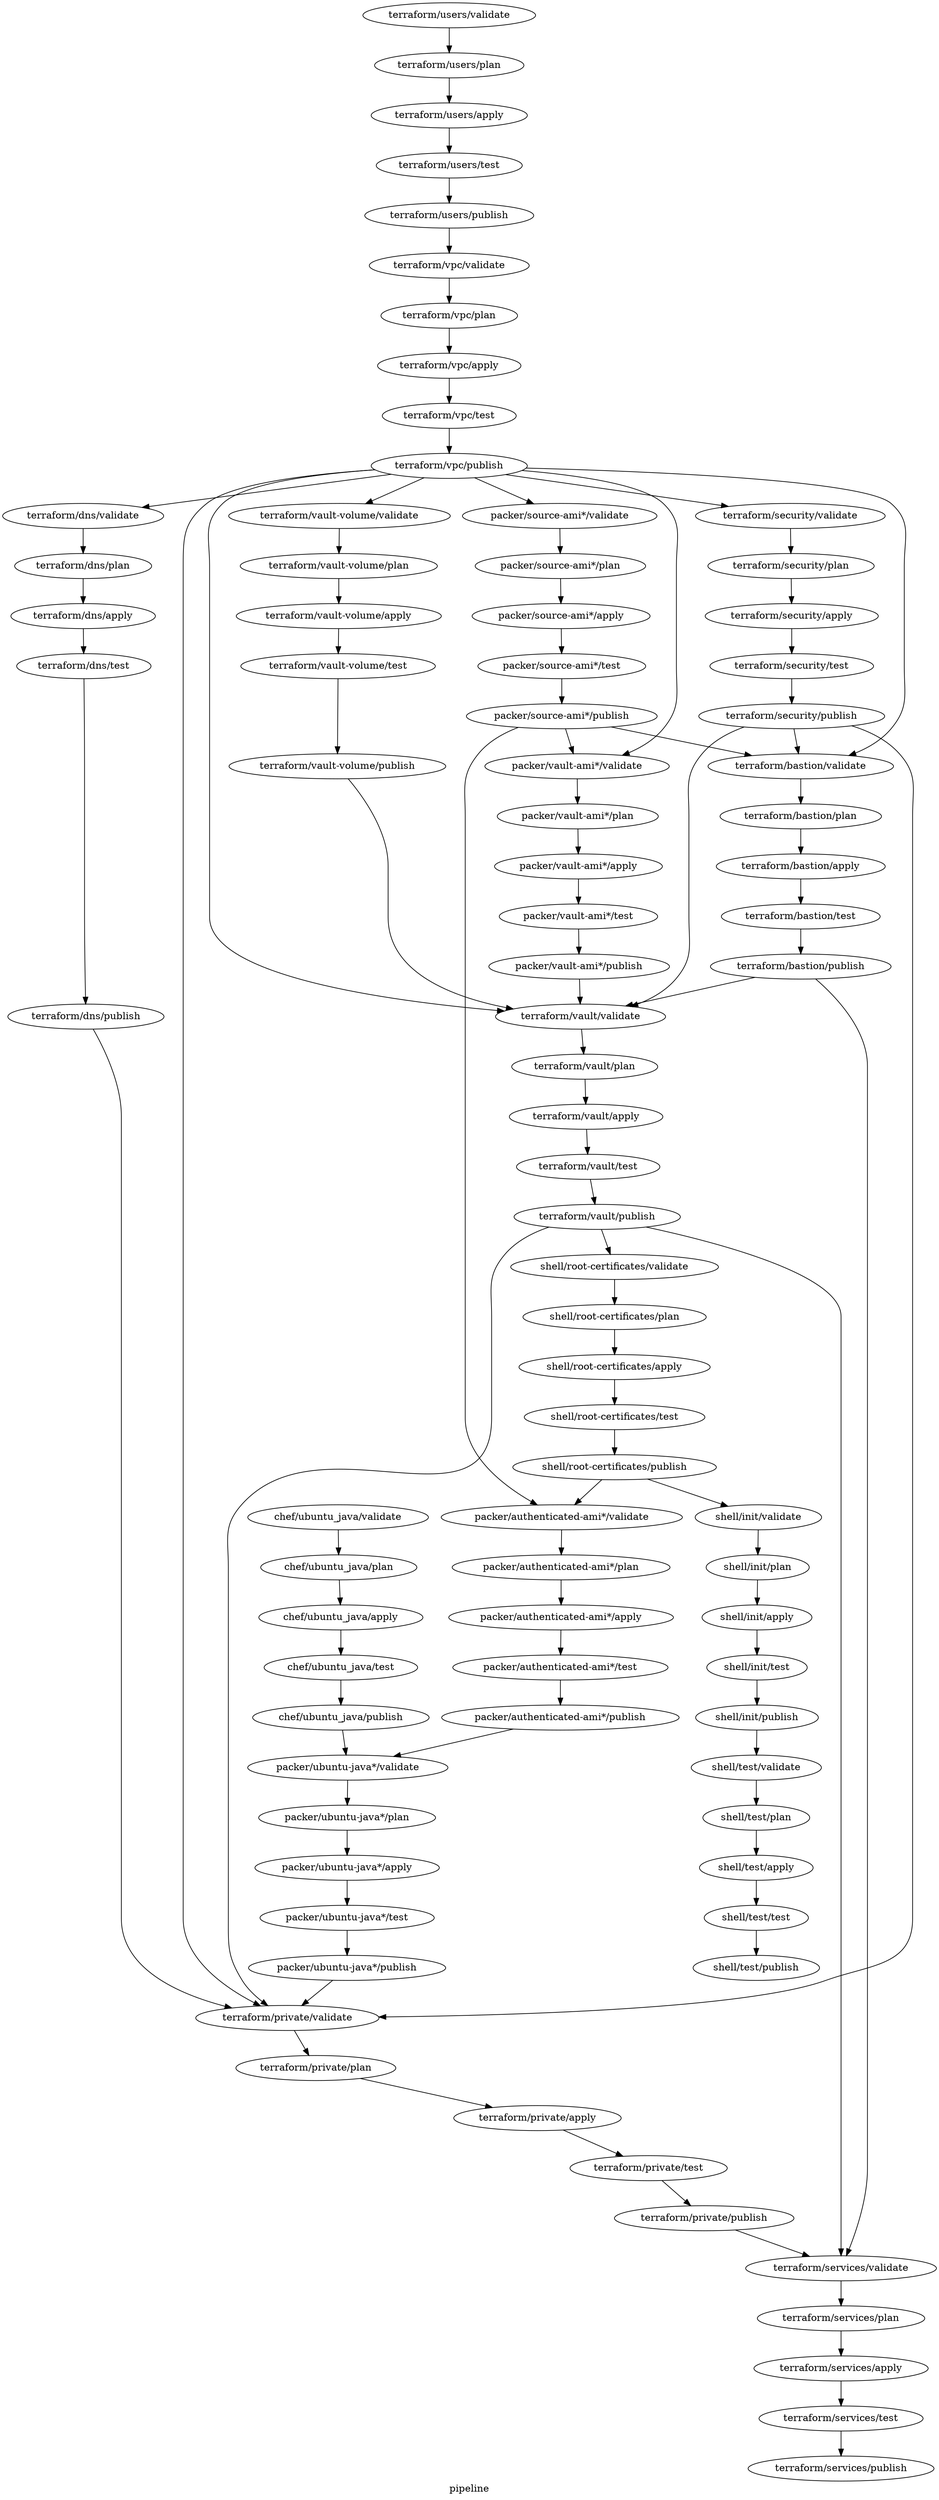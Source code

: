 digraph "G" {
label="pipeline";
"terraform/security/validate";
"shell/init/validate";
"packer/vault-ami*/validate";
"terraform/vault-volume/validate";
"terraform/private/apply";
"packer/ubuntu-java*/test";
"packer/vault-ami*/test";
"packer/authenticated-ami*/validate";
"shell/test/validate";
"terraform/users/validate";
"shell/root-certificates/test";
"terraform/users/publish";
"terraform/dns/validate";
"terraform/vpc/plan";
"chef/ubuntu_java/test";
"shell/test/apply";
"terraform/vpc/validate";
"packer/ubuntu-java*/apply";
"packer/authenticated-ami*/apply";
"terraform/vault/publish";
"terraform/services/validate";
"terraform/vault-volume/plan";
"packer/vault-ami*/plan";
"terraform/bastion/plan";
"packer/source-ami*/apply";
"terraform/private/test";
"shell/init/plan";
"terraform/vault/apply";
"terraform/vault-volume/test";
"terraform/security/apply";
"packer/vault-ami*/publish";
"terraform/users/plan";
"terraform/vault/test";
"terraform/users/apply";
"terraform/vault/plan";
"shell/root-certificates/apply";
"shell/init/publish";
"shell/test/test";
"packer/ubuntu-java*/publish";
"terraform/services/apply";
"packer/authenticated-ami*/plan";
"terraform/services/test";
"packer/source-ami*/publish";
"packer/authenticated-ami*/test";
"packer/vault-ami*/apply";
"terraform/vpc/publish";
"packer/source-ami*/test";
"terraform/users/test";
"chef/ubuntu_java/apply";
"shell/root-certificates/plan";
"shell/init/test";
"chef/ubuntu_java/plan";
"terraform/dns/apply";
"terraform/security/plan";
"packer/source-ami*/validate";
"shell/init/apply";
"chef/ubuntu_java/validate";
"shell/root-certificates/validate";
"terraform/private/validate";
"terraform/bastion/test";
"terraform/vault/validate";
"chef/ubuntu_java/publish";
"packer/ubuntu-java*/validate";
"terraform/dns/plan";
"shell/test/plan";
"terraform/private/plan";
"terraform/vpc/test";
"terraform/security/test";
"terraform/services/plan";
"shell/test/publish";
"packer/ubuntu-java*/plan";
"terraform/vault-volume/publish";
"terraform/vpc/apply";
"terraform/private/publish";
"terraform/vault-volume/apply";
"terraform/dns/publish";
"packer/source-ami*/plan";
"packer/authenticated-ami*/publish";
"terraform/services/publish";
"terraform/bastion/publish";
"terraform/bastion/validate";
"terraform/dns/test";
"terraform/bastion/apply";
"terraform/security/publish";
"shell/root-certificates/publish";
"terraform/security/validate" -> "terraform/security/plan"  [key=0];
"shell/init/validate" -> "shell/init/plan"  [key=0];
"packer/vault-ami*/validate" -> "packer/vault-ami*/plan"  [key=0];
"terraform/vault-volume/validate" -> "terraform/vault-volume/plan"  [key=0];
"terraform/private/apply" -> "terraform/private/test"  [key=0];
"packer/ubuntu-java*/test" -> "packer/ubuntu-java*/publish"  [key=0];
"packer/vault-ami*/test" -> "packer/vault-ami*/publish"  [key=0];
"packer/authenticated-ami*/validate" -> "packer/authenticated-ami*/plan"  [key=0];
"shell/test/validate" -> "shell/test/plan"  [key=0];
"terraform/users/validate" -> "terraform/users/plan"  [key=0];
"shell/root-certificates/test" -> "shell/root-certificates/publish"  [key=0];
"terraform/users/publish" -> "terraform/vpc/validate"  [key=0];
"terraform/dns/validate" -> "terraform/dns/plan"  [key=0];
"terraform/vpc/plan" -> "terraform/vpc/apply"  [key=0];
"chef/ubuntu_java/test" -> "chef/ubuntu_java/publish"  [key=0];
"shell/test/apply" -> "shell/test/test"  [key=0];
"terraform/vpc/validate" -> "terraform/vpc/plan"  [key=0];
"packer/ubuntu-java*/apply" -> "packer/ubuntu-java*/test"  [key=0];
"packer/authenticated-ami*/apply" -> "packer/authenticated-ami*/test"  [key=0];
"terraform/vault/publish" -> "shell/root-certificates/validate"  [key=0];
"terraform/vault/publish" -> "terraform/services/validate"  [key=0];
"terraform/vault/publish" -> "terraform/private/validate"  [key=0];
"terraform/services/validate" -> "terraform/services/plan"  [key=0];
"terraform/vault-volume/plan" -> "terraform/vault-volume/apply"  [key=0];
"packer/vault-ami*/plan" -> "packer/vault-ami*/apply"  [key=0];
"terraform/bastion/plan" -> "terraform/bastion/apply"  [key=0];
"packer/source-ami*/apply" -> "packer/source-ami*/test"  [key=0];
"terraform/private/test" -> "terraform/private/publish"  [key=0];
"shell/init/plan" -> "shell/init/apply"  [key=0];
"terraform/vault/apply" -> "terraform/vault/test"  [key=0];
"terraform/vault-volume/test" -> "terraform/vault-volume/publish"  [key=0];
"terraform/security/apply" -> "terraform/security/test"  [key=0];
"packer/vault-ami*/publish" -> "terraform/vault/validate"  [key=0];
"terraform/users/plan" -> "terraform/users/apply"  [key=0];
"terraform/vault/test" -> "terraform/vault/publish"  [key=0];
"terraform/users/apply" -> "terraform/users/test"  [key=0];
"terraform/vault/plan" -> "terraform/vault/apply"  [key=0];
"shell/root-certificates/apply" -> "shell/root-certificates/test"  [key=0];
"shell/init/publish" -> "shell/test/validate"  [key=0];
"shell/test/test" -> "shell/test/publish"  [key=0];
"packer/ubuntu-java*/publish" -> "terraform/private/validate"  [key=0];
"terraform/services/apply" -> "terraform/services/test"  [key=0];
"packer/authenticated-ami*/plan" -> "packer/authenticated-ami*/apply"  [key=0];
"terraform/services/test" -> "terraform/services/publish"  [key=0];
"packer/source-ami*/publish" -> "packer/vault-ami*/validate"  [key=0];
"packer/source-ami*/publish" -> "terraform/bastion/validate"  [key=0];
"packer/source-ami*/publish" -> "packer/authenticated-ami*/validate"  [key=0];
"packer/authenticated-ami*/test" -> "packer/authenticated-ami*/publish"  [key=0];
"packer/vault-ami*/apply" -> "packer/vault-ami*/test"  [key=0];
"terraform/vpc/publish" -> "packer/vault-ami*/validate"  [key=0];
"terraform/vpc/publish" -> "packer/source-ami*/validate"  [key=0];
"terraform/vpc/publish" -> "terraform/bastion/validate"  [key=0];
"terraform/vpc/publish" -> "terraform/security/validate"  [key=0];
"terraform/vpc/publish" -> "terraform/dns/validate"  [key=0];
"terraform/vpc/publish" -> "terraform/vault/validate"  [key=0];
"terraform/vpc/publish" -> "terraform/vault-volume/validate"  [key=0];
"terraform/vpc/publish" -> "terraform/private/validate"  [key=0];
"packer/source-ami*/test" -> "packer/source-ami*/publish"  [key=0];
"terraform/users/test" -> "terraform/users/publish"  [key=0];
"chef/ubuntu_java/apply" -> "chef/ubuntu_java/test"  [key=0];
"shell/root-certificates/plan" -> "shell/root-certificates/apply"  [key=0];
"shell/init/test" -> "shell/init/publish"  [key=0];
"chef/ubuntu_java/plan" -> "chef/ubuntu_java/apply"  [key=0];
"terraform/dns/apply" -> "terraform/dns/test"  [key=0];
"terraform/security/plan" -> "terraform/security/apply"  [key=0];
"packer/source-ami*/validate" -> "packer/source-ami*/plan"  [key=0];
"shell/init/apply" -> "shell/init/test"  [key=0];
"chef/ubuntu_java/validate" -> "chef/ubuntu_java/plan"  [key=0];
"shell/root-certificates/validate" -> "shell/root-certificates/plan"  [key=0];
"terraform/private/validate" -> "terraform/private/plan"  [key=0];
"terraform/bastion/test" -> "terraform/bastion/publish"  [key=0];
"terraform/vault/validate" -> "terraform/vault/plan"  [key=0];
"chef/ubuntu_java/publish" -> "packer/ubuntu-java*/validate"  [key=0];
"packer/ubuntu-java*/validate" -> "packer/ubuntu-java*/plan"  [key=0];
"terraform/dns/plan" -> "terraform/dns/apply"  [key=0];
"shell/test/plan" -> "shell/test/apply"  [key=0];
"terraform/private/plan" -> "terraform/private/apply"  [key=0];
"terraform/vpc/test" -> "terraform/vpc/publish"  [key=0];
"terraform/security/test" -> "terraform/security/publish"  [key=0];
"terraform/services/plan" -> "terraform/services/apply"  [key=0];
"packer/ubuntu-java*/plan" -> "packer/ubuntu-java*/apply"  [key=0];
"terraform/vault-volume/publish" -> "terraform/vault/validate"  [key=0];
"terraform/vpc/apply" -> "terraform/vpc/test"  [key=0];
"terraform/private/publish" -> "terraform/services/validate"  [key=0];
"terraform/vault-volume/apply" -> "terraform/vault-volume/test"  [key=0];
"terraform/dns/publish" -> "terraform/private/validate"  [key=0];
"packer/source-ami*/plan" -> "packer/source-ami*/apply"  [key=0];
"packer/authenticated-ami*/publish" -> "packer/ubuntu-java*/validate"  [key=0];
"terraform/bastion/publish" -> "terraform/vault/validate"  [key=0];
"terraform/bastion/publish" -> "terraform/services/validate"  [key=0];
"terraform/bastion/validate" -> "terraform/bastion/plan"  [key=0];
"terraform/dns/test" -> "terraform/dns/publish"  [key=0];
"terraform/bastion/apply" -> "terraform/bastion/test"  [key=0];
"terraform/security/publish" -> "terraform/bastion/validate"  [key=0];
"terraform/security/publish" -> "terraform/vault/validate"  [key=0];
"terraform/security/publish" -> "terraform/private/validate"  [key=0];
"shell/root-certificates/publish" -> "shell/init/validate"  [key=0];
"shell/root-certificates/publish" -> "packer/authenticated-ami*/validate"  [key=0];
}

